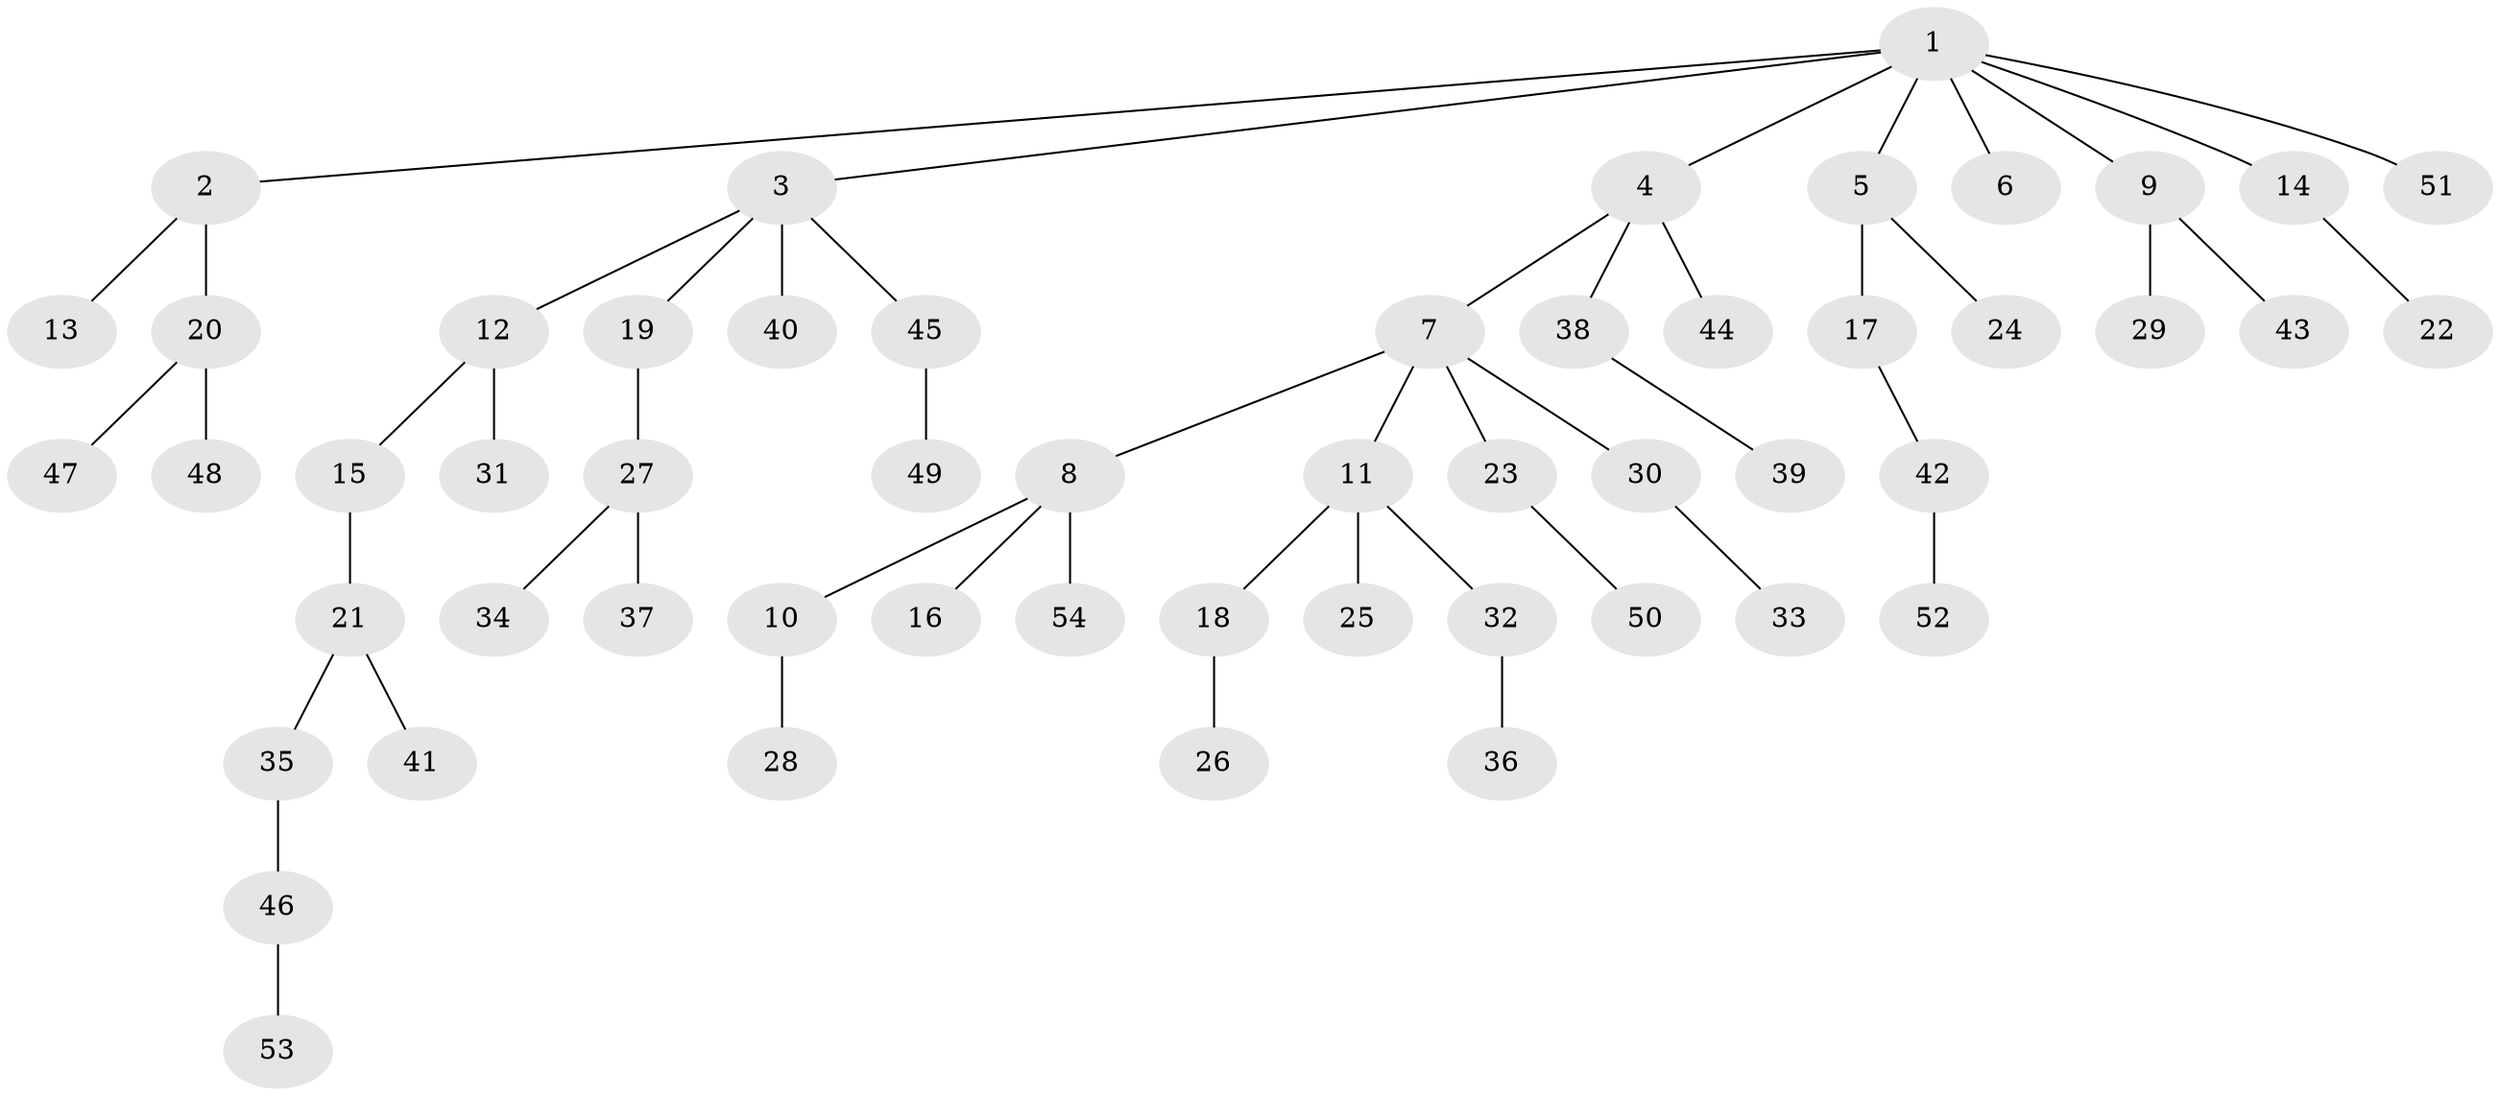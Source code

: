 // coarse degree distribution, {9: 0.02857142857142857, 4: 0.08571428571428572, 3: 0.08571428571428572, 1: 0.6, 5: 0.02857142857142857, 2: 0.17142857142857143}
// Generated by graph-tools (version 1.1) at 2025/24/03/03/25 07:24:06]
// undirected, 54 vertices, 53 edges
graph export_dot {
graph [start="1"]
  node [color=gray90,style=filled];
  1;
  2;
  3;
  4;
  5;
  6;
  7;
  8;
  9;
  10;
  11;
  12;
  13;
  14;
  15;
  16;
  17;
  18;
  19;
  20;
  21;
  22;
  23;
  24;
  25;
  26;
  27;
  28;
  29;
  30;
  31;
  32;
  33;
  34;
  35;
  36;
  37;
  38;
  39;
  40;
  41;
  42;
  43;
  44;
  45;
  46;
  47;
  48;
  49;
  50;
  51;
  52;
  53;
  54;
  1 -- 2;
  1 -- 3;
  1 -- 4;
  1 -- 5;
  1 -- 6;
  1 -- 9;
  1 -- 14;
  1 -- 51;
  2 -- 13;
  2 -- 20;
  3 -- 12;
  3 -- 19;
  3 -- 40;
  3 -- 45;
  4 -- 7;
  4 -- 38;
  4 -- 44;
  5 -- 17;
  5 -- 24;
  7 -- 8;
  7 -- 11;
  7 -- 23;
  7 -- 30;
  8 -- 10;
  8 -- 16;
  8 -- 54;
  9 -- 29;
  9 -- 43;
  10 -- 28;
  11 -- 18;
  11 -- 25;
  11 -- 32;
  12 -- 15;
  12 -- 31;
  14 -- 22;
  15 -- 21;
  17 -- 42;
  18 -- 26;
  19 -- 27;
  20 -- 47;
  20 -- 48;
  21 -- 35;
  21 -- 41;
  23 -- 50;
  27 -- 34;
  27 -- 37;
  30 -- 33;
  32 -- 36;
  35 -- 46;
  38 -- 39;
  42 -- 52;
  45 -- 49;
  46 -- 53;
}
